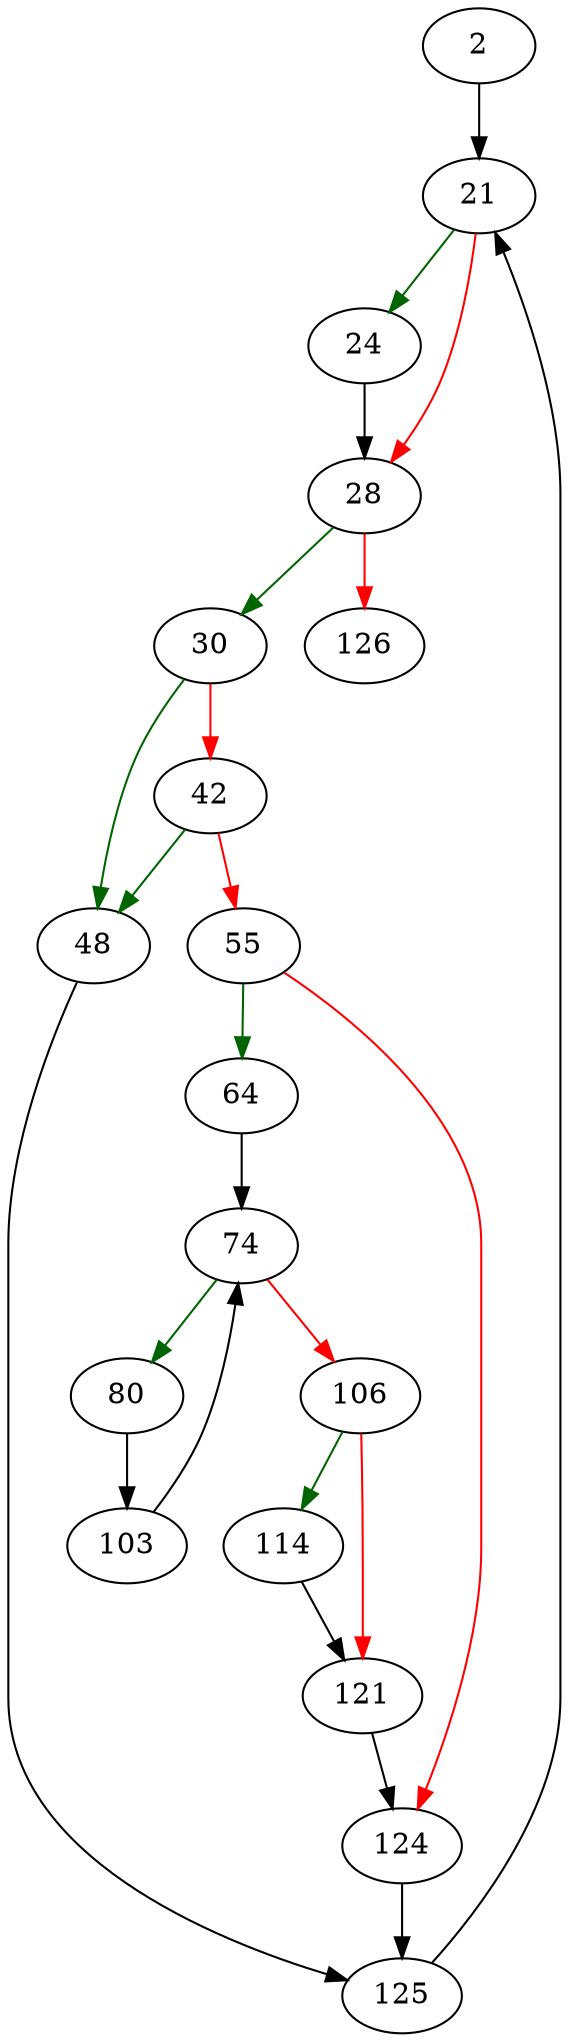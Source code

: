 strict digraph "idxCreateVtabSchema" {
	// Node definitions.
	2 [entry=true];
	21;
	24;
	28;
	30;
	126;
	48;
	42;
	55;
	125;
	64;
	124;
	74;
	80;
	106;
	103;
	114;
	121;

	// Edge definitions.
	2 -> 21;
	21 -> 24 [
		color=darkgreen
		cond=true
	];
	21 -> 28 [
		color=red
		cond=false
	];
	24 -> 28;
	28 -> 30 [
		color=darkgreen
		cond=true
	];
	28 -> 126 [
		color=red
		cond=false
	];
	30 -> 48 [
		color=darkgreen
		cond=true
	];
	30 -> 42 [
		color=red
		cond=false
	];
	48 -> 125;
	42 -> 48 [
		color=darkgreen
		cond=true
	];
	42 -> 55 [
		color=red
		cond=false
	];
	55 -> 64 [
		color=darkgreen
		cond=true
	];
	55 -> 124 [
		color=red
		cond=false
	];
	125 -> 21;
	64 -> 74;
	124 -> 125;
	74 -> 80 [
		color=darkgreen
		cond=true
	];
	74 -> 106 [
		color=red
		cond=false
	];
	80 -> 103;
	106 -> 114 [
		color=darkgreen
		cond=true
	];
	106 -> 121 [
		color=red
		cond=false
	];
	103 -> 74;
	114 -> 121;
	121 -> 124;
}